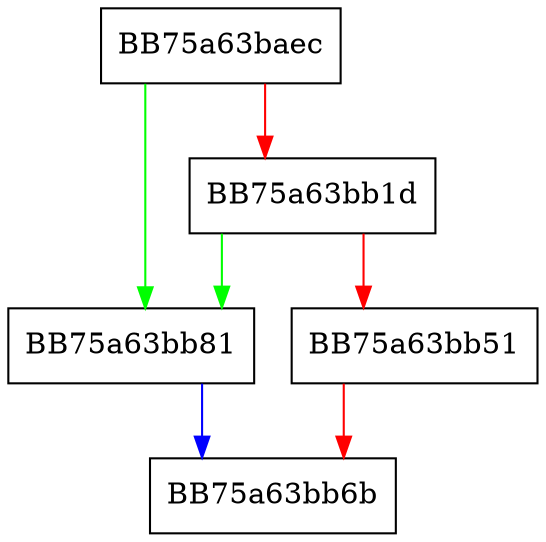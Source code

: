 digraph pushNewExprTree {
  node [shape="box"];
  graph [splines=ortho];
  BB75a63baec -> BB75a63bb81 [color="green"];
  BB75a63baec -> BB75a63bb1d [color="red"];
  BB75a63bb1d -> BB75a63bb81 [color="green"];
  BB75a63bb1d -> BB75a63bb51 [color="red"];
  BB75a63bb51 -> BB75a63bb6b [color="red"];
  BB75a63bb81 -> BB75a63bb6b [color="blue"];
}